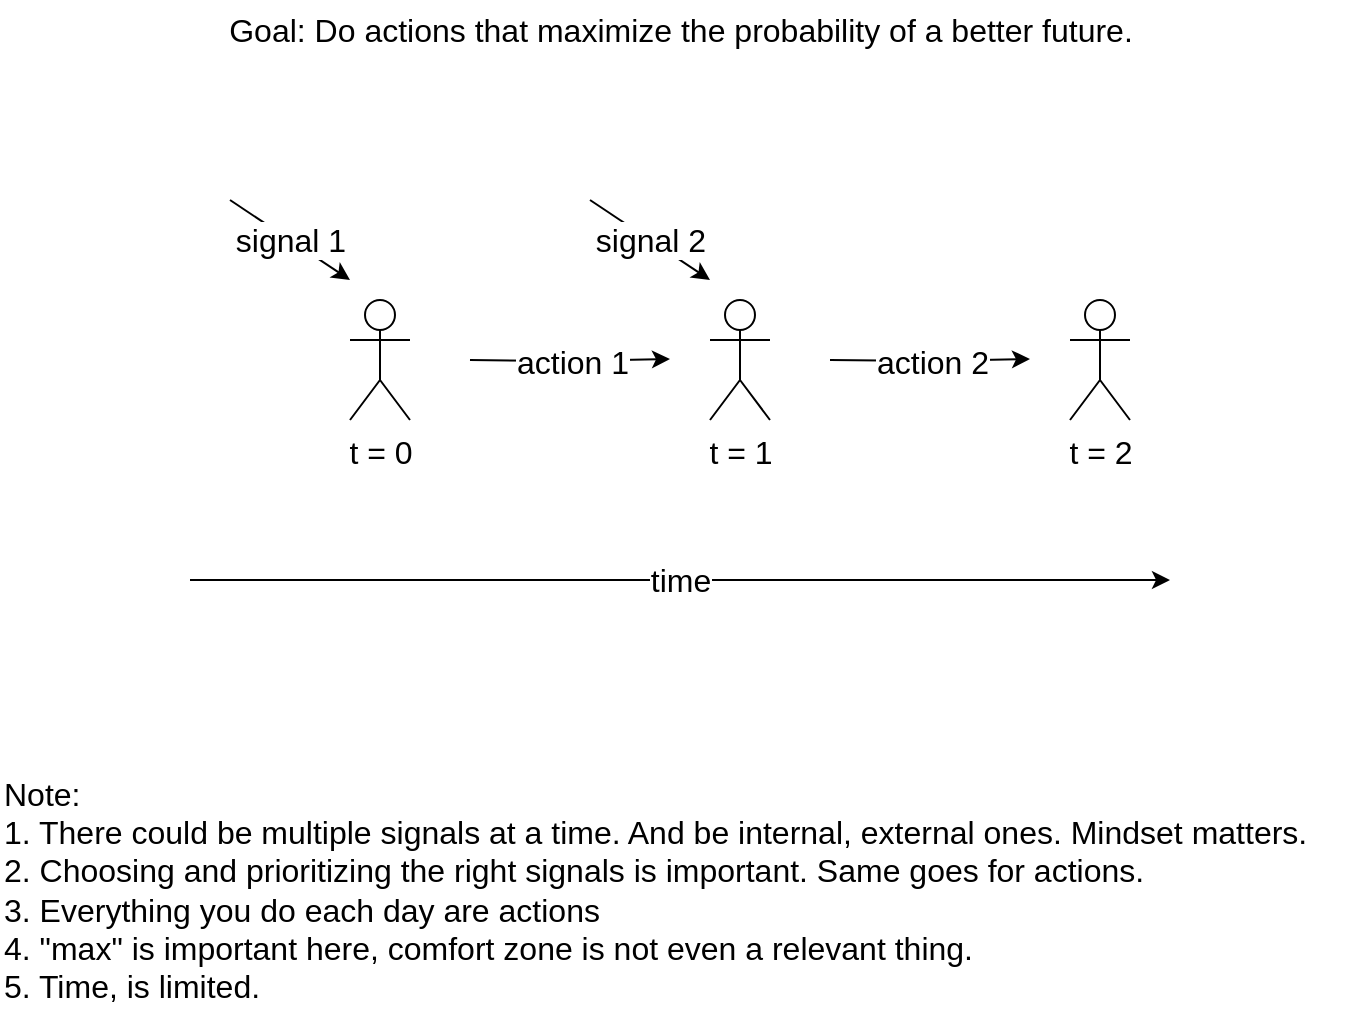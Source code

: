 <mxfile version="21.6.8" type="device" pages="10">
  <diagram id="o6eE5-pJXa6pMWWLDqam" name="simple-goal">
    <mxGraphModel dx="794" dy="1214" grid="1" gridSize="10" guides="1" tooltips="1" connect="1" arrows="1" fold="1" page="1" pageScale="1" pageWidth="850" pageHeight="1100" math="0" shadow="0">
      <root>
        <mxCell id="0" />
        <mxCell id="1" parent="0" />
        <mxCell id="DMK9ai22uwbPa8F-vR9x-9" value="action 1" style="edgeStyle=orthogonalEdgeStyle;rounded=0;orthogonalLoop=1;jettySize=auto;html=1;fontSize=16;" edge="1" parent="1">
          <mxGeometry relative="1" as="geometry">
            <mxPoint x="420" y="209.5" as="targetPoint" />
            <mxPoint x="320" y="210" as="sourcePoint" />
          </mxGeometry>
        </mxCell>
        <mxCell id="DMK9ai22uwbPa8F-vR9x-1" value="t = 0" style="shape=umlActor;verticalLabelPosition=bottom;verticalAlign=top;html=1;outlineConnect=0;fontSize=16;" vertex="1" parent="1">
          <mxGeometry x="260" y="180" width="30" height="60" as="geometry" />
        </mxCell>
        <mxCell id="DMK9ai22uwbPa8F-vR9x-2" value="t = 1" style="shape=umlActor;verticalLabelPosition=bottom;verticalAlign=top;html=1;outlineConnect=0;fontSize=16;" vertex="1" parent="1">
          <mxGeometry x="440" y="180" width="30" height="60" as="geometry" />
        </mxCell>
        <mxCell id="DMK9ai22uwbPa8F-vR9x-3" value="t = 2" style="shape=umlActor;verticalLabelPosition=bottom;verticalAlign=top;html=1;outlineConnect=0;fontSize=16;" vertex="1" parent="1">
          <mxGeometry x="620" y="180" width="30" height="60" as="geometry" />
        </mxCell>
        <mxCell id="DMK9ai22uwbPa8F-vR9x-5" value="time" style="endArrow=classic;html=1;rounded=0;fontSize=16;" edge="1" parent="1">
          <mxGeometry width="50" height="50" relative="1" as="geometry">
            <mxPoint x="180" y="320" as="sourcePoint" />
            <mxPoint x="670" y="320" as="targetPoint" />
          </mxGeometry>
        </mxCell>
        <mxCell id="DMK9ai22uwbPa8F-vR9x-6" value="signal 1" style="endArrow=classic;html=1;rounded=0;fontSize=16;" edge="1" parent="1">
          <mxGeometry width="50" height="50" relative="1" as="geometry">
            <mxPoint x="200" y="130" as="sourcePoint" />
            <mxPoint x="260" y="170" as="targetPoint" />
          </mxGeometry>
        </mxCell>
        <mxCell id="DMK9ai22uwbPa8F-vR9x-12" value="signal 2" style="endArrow=classic;html=1;rounded=0;fontSize=16;" edge="1" parent="1">
          <mxGeometry width="50" height="50" relative="1" as="geometry">
            <mxPoint x="380" y="130" as="sourcePoint" />
            <mxPoint x="440" y="170" as="targetPoint" />
          </mxGeometry>
        </mxCell>
        <mxCell id="DMK9ai22uwbPa8F-vR9x-13" value="action 2" style="edgeStyle=orthogonalEdgeStyle;rounded=0;orthogonalLoop=1;jettySize=auto;html=1;fontSize=16;" edge="1" parent="1">
          <mxGeometry relative="1" as="geometry">
            <mxPoint x="600" y="209.5" as="targetPoint" />
            <mxPoint x="500" y="210" as="sourcePoint" />
          </mxGeometry>
        </mxCell>
        <mxCell id="DMK9ai22uwbPa8F-vR9x-14" value="Goal: Do actions that maximize the probability of a better future." style="text;html=1;strokeColor=none;fillColor=none;align=center;verticalAlign=middle;whiteSpace=wrap;rounded=0;fontSize=16;" vertex="1" parent="1">
          <mxGeometry x="188" y="30" width="475" height="30" as="geometry" />
        </mxCell>
        <mxCell id="DMK9ai22uwbPa8F-vR9x-15" value="Note:&lt;br style=&quot;font-size: 16px;&quot;&gt;1. There could be multiple signals at a time. And be internal, external ones. Mindset matters.&lt;br style=&quot;font-size: 16px;&quot;&gt;2. Choosing and prioritizing the right signals is important. Same goes for actions.&lt;br style=&quot;font-size: 16px;&quot;&gt;3. Everything you do each day are actions&lt;br style=&quot;font-size: 16px;&quot;&gt;4. &quot;max&quot; is important here, comfort zone is not even a relevant thing.&lt;br&gt;5. Time, is limited." style="text;html=1;align=left;verticalAlign=middle;resizable=0;points=[];autosize=1;strokeColor=none;fillColor=none;fontSize=16;" vertex="1" parent="1">
          <mxGeometry x="85" y="410" width="680" height="130" as="geometry" />
        </mxCell>
      </root>
    </mxGraphModel>
  </diagram>
  <diagram id="nVED_cFmHkKYGcl0D_A5" name="high-level view">
    <mxGraphModel dx="2074" dy="1214" grid="1" gridSize="10" guides="1" tooltips="1" connect="1" arrows="1" fold="1" page="1" pageScale="1" pageWidth="850" pageHeight="1100" math="0" shadow="0">
      <root>
        <mxCell id="0" />
        <mxCell id="1" parent="0" />
        <UserObject label="&lt;font style=&quot;font-size: 24px&quot;&gt;Tasks&lt;/font&gt;" link="data:page/id,cntS2G54vDvxFcAFoPWJ" linkTarget="_blank" id="QkA3Mvmqg7c_MCcihrkR-2">
          <mxCell style="rounded=1;whiteSpace=wrap;html=1;" parent="1" vertex="1">
            <mxGeometry x="120" y="280" width="120" height="60" as="geometry" />
          </mxCell>
        </UserObject>
        <UserObject label="Edit task" link="data:page/id,GItFWY2TJpl76BVu7uRV" linkTarget="_blank" id="QkA3Mvmqg7c_MCcihrkR-16">
          <mxCell style="edgeStyle=none;rounded=0;orthogonalLoop=1;jettySize=auto;html=1;exitX=0.16;exitY=0.55;exitDx=0;exitDy=0;exitPerimeter=0;entryX=0.5;entryY=0;entryDx=0;entryDy=0;fontSize=24;" parent="1" source="QkA3Mvmqg7c_MCcihrkR-4" target="QkA3Mvmqg7c_MCcihrkR-2" edge="1">
            <mxGeometry relative="1" as="geometry">
              <Array as="points">
                <mxPoint x="240" y="180" />
              </Array>
            </mxGeometry>
          </mxCell>
        </UserObject>
        <UserObject label="&lt;font style=&quot;font-size: 24px&quot;&gt;Model&lt;/font&gt;" link="data:page/id,Crilr1NEvqzedbkEpHNV" linkTarget="_blank" id="QkA3Mvmqg7c_MCcihrkR-4">
          <mxCell style="ellipse;shape=cloud;whiteSpace=wrap;html=1;" parent="1" vertex="1">
            <mxGeometry x="330" y="40" width="190" height="130" as="geometry" />
          </mxCell>
        </UserObject>
        <UserObject label="&lt;font style=&quot;font-size: 24px&quot;&gt;Action&lt;/font&gt;" link="data:page/id,YxMqXrZd3gOxDSr8PaLY" linkTarget="_blank" id="QkA3Mvmqg7c_MCcihrkR-7">
          <mxCell style="shape=flexArrow;endArrow=classic;html=1;exitX=1;exitY=0.5;exitDx=0;exitDy=0;entryX=0;entryY=0.5;entryDx=0;entryDy=0;" parent="1" source="QkA3Mvmqg7c_MCcihrkR-2" target="QkA3Mvmqg7c_MCcihrkR-8" edge="1">
            <mxGeometry width="50" height="50" relative="1" as="geometry">
              <mxPoint x="250" y="330" as="sourcePoint" />
              <mxPoint x="280" y="310" as="targetPoint" />
            </mxGeometry>
          </mxCell>
        </UserObject>
        <UserObject label="&lt;font style=&quot;font-size: 24px&quot;&gt;Feedback&lt;/font&gt;" link="data:page/id,PjM3zL20g7GNLO9FzXZp" linkTarget="_blank" id="QkA3Mvmqg7c_MCcihrkR-8">
          <mxCell style="rounded=1;whiteSpace=wrap;html=1;" parent="1" vertex="1">
            <mxGeometry x="620" y="280" width="120" height="60" as="geometry" />
          </mxCell>
        </UserObject>
        <UserObject label="Edit Model" link="data:page/id,hcnZ3AZQKCcKHHeybnAb" linkTarget="_blank" id="QkA3Mvmqg7c_MCcihrkR-13">
          <mxCell style="endArrow=classic;html=1;fontSize=24;exitX=0.5;exitY=0;exitDx=0;exitDy=0;entryX=0.875;entryY=0.5;entryDx=0;entryDy=0;entryPerimeter=0;" parent="1" source="QkA3Mvmqg7c_MCcihrkR-8" target="QkA3Mvmqg7c_MCcihrkR-4" edge="1">
            <mxGeometry width="50" height="50" relative="1" as="geometry">
              <mxPoint x="700" y="350" as="sourcePoint" />
              <mxPoint x="440" y="380" as="targetPoint" />
              <Array as="points">
                <mxPoint x="640" y="200" />
              </Array>
            </mxGeometry>
          </mxCell>
        </UserObject>
        <mxCell id="zw_ZQwTY-TVn4UIMCule-1" value="1" style="text;html=1;align=center;verticalAlign=middle;resizable=0;points=[];autosize=1;fontSize=16;" parent="1" vertex="1">
          <mxGeometry x="130" y="290" width="20" height="20" as="geometry" />
        </mxCell>
        <mxCell id="zw_ZQwTY-TVn4UIMCule-2" value="2" style="text;html=1;align=center;verticalAlign=middle;resizable=0;points=[];autosize=1;fontSize=16;" parent="1" vertex="1">
          <mxGeometry x="380" y="280" width="20" height="20" as="geometry" />
        </mxCell>
        <mxCell id="zw_ZQwTY-TVn4UIMCule-3" value="3" style="text;html=1;align=center;verticalAlign=middle;resizable=0;points=[];autosize=1;fontSize=16;" parent="1" vertex="1">
          <mxGeometry x="620" y="280" width="20" height="20" as="geometry" />
        </mxCell>
        <mxCell id="zw_ZQwTY-TVn4UIMCule-4" value="4" style="text;html=1;align=center;verticalAlign=middle;resizable=0;points=[];autosize=1;fontSize=16;" parent="1" vertex="1">
          <mxGeometry x="540" y="150" width="20" height="20" as="geometry" />
        </mxCell>
        <mxCell id="zw_ZQwTY-TVn4UIMCule-5" value="5" style="text;html=1;align=center;verticalAlign=middle;resizable=0;points=[];autosize=1;fontSize=16;" parent="1" vertex="1">
          <mxGeometry x="380" y="80" width="20" height="20" as="geometry" />
        </mxCell>
        <mxCell id="zN33O_zuqkU2yws97nF5-1" value="Usage:" style="text;html=1;align=center;verticalAlign=middle;resizable=0;points=[];autosize=1;fontSize=16;" parent="1" vertex="1">
          <mxGeometry x="100" y="510" width="70" height="20" as="geometry" />
        </mxCell>
        <mxCell id="Sy3Nq2_UpgpYBFjIBzxG-1" value="&lt;div style=&quot;text-align: left&quot;&gt;&lt;/div&gt;&lt;span&gt;&lt;div style=&quot;text-align: left&quot;&gt;&lt;span&gt;1. &lt;/span&gt;&lt;b&gt;Action&lt;/b&gt;&lt;span&gt;&amp;nbsp;is top priority.&lt;/span&gt;&lt;/div&gt;&lt;/span&gt;&lt;div style=&quot;text-align: left&quot;&gt;&lt;span&gt;2. &lt;/span&gt;&lt;b&gt;Activity Logger&lt;/b&gt;&lt;span&gt;, &lt;/span&gt;&lt;b&gt;Model&lt;/b&gt;&lt;span&gt; is used/available at every phase.&lt;/span&gt;&lt;br&gt;&lt;/div&gt;&lt;div style=&quot;text-align: left&quot;&gt;3.&amp;nbsp;This cycle is repeated many times during the day - i.e. it&#39;s not a once-a-day thing.&lt;br&gt;4. See more &lt;a href=&quot;data:page/id,djCO8XWZM9nbvtCGziiI&quot;&gt;relations&lt;/a&gt;&lt;/div&gt;" style="rounded=0;whiteSpace=wrap;html=1;fontSize=16;spacing=2;" parent="1" vertex="1">
          <mxGeometry x="100" y="540" width="650" height="130" as="geometry" />
        </mxCell>
        <mxCell id="nOTqq9UE7mO-EeUOqfTY-1" value="6" style="text;html=1;align=center;verticalAlign=middle;resizable=0;points=[];autosize=1;fontSize=16;" parent="1" vertex="1">
          <mxGeometry x="190" y="150" width="20" height="20" as="geometry" />
        </mxCell>
        <mxCell id="l7gXv9JbjASVyWtZ5bTi-1" value="" style="group" parent="1" vertex="1" connectable="0">
          <mxGeometry x="145" y="390" width="560" height="70" as="geometry" />
        </mxCell>
        <UserObject label="Activity Logger(always ON)" link="data:page/id,CnGAGkjXtantocHm_Rao" linkTarget="_blank" id="QkA3Mvmqg7c_MCcihrkR-10">
          <mxCell style="html=1;shadow=0;dashed=0;shape=mxgraph.bootstrap.rrect;rSize=5;fillColor=#E9ECEF;strokeColor=none;fontSize=24;spacingBottom=60;" parent="l7gXv9JbjASVyWtZ5bTi-1" vertex="1">
            <mxGeometry y="50" width="560" height="20" as="geometry" />
          </mxCell>
        </UserObject>
        <mxCell id="QkA3Mvmqg7c_MCcihrkR-11" value="" style="html=1;shadow=0;dashed=0;shape=mxgraph.bootstrap.leftButton;rSize=5;fillColor=#DB2843;strokeColor=none;resizeHeight=1;" parent="QkA3Mvmqg7c_MCcihrkR-10" vertex="1">
          <mxGeometry width="250" height="20" relative="1" as="geometry" />
        </mxCell>
        <mxCell id="nOTqq9UE7mO-EeUOqfTY-2" value="7" style="text;html=1;align=center;verticalAlign=middle;resizable=0;points=[];autosize=1;fontSize=16;" parent="l7gXv9JbjASVyWtZ5bTi-1" vertex="1">
          <mxGeometry x="120" width="20" height="20" as="geometry" />
        </mxCell>
      </root>
    </mxGraphModel>
  </diagram>
  <diagram id="djCO8XWZM9nbvtCGziiI" name="relations">
    <mxGraphModel dx="1224" dy="1214" grid="1" gridSize="10" guides="1" tooltips="1" connect="1" arrows="1" fold="1" page="1" pageScale="1" pageWidth="850" pageHeight="1100" math="0" shadow="0">
      <root>
        <mxCell id="0" />
        <mxCell id="1" parent="0" />
        <mxCell id="EtfdeuWPIOTe1Urm-Twv-1" value="&lt;font style=&quot;font-size: 16px;&quot;&gt;causes creation of project&lt;/font&gt;" style="edgeStyle=orthogonalEdgeStyle;rounded=0;orthogonalLoop=1;jettySize=auto;html=1;exitX=1;exitY=0.5;exitDx=0;exitDy=0;entryX=0;entryY=0.5;entryDx=0;entryDy=0;fontSize=16;" parent="1" source="YsDyfJMNj0W8ili5SkXo-1" target="EtfdeuWPIOTe1Urm-Twv-2" edge="1">
          <mxGeometry relative="1" as="geometry">
            <mxPoint x="1253" y="300" as="targetPoint" />
          </mxGeometry>
        </mxCell>
        <mxCell id="EtfdeuWPIOTe1Urm-Twv-17" value="&lt;font style=&quot;font-size: 16px;&quot;&gt;will stop when product satisfactory&lt;br&gt;&lt;/font&gt;" style="rounded=0;orthogonalLoop=1;jettySize=auto;html=1;exitX=1;exitY=0;exitDx=0;exitDy=0;entryX=0;entryY=0.5;entryDx=0;entryDy=0;" parent="1" source="YsDyfJMNj0W8ili5SkXo-1" target="EtfdeuWPIOTe1Urm-Twv-18" edge="1">
          <mxGeometry x="0.002" relative="1" as="geometry">
            <mxPoint x="1223" y="120" as="targetPoint" />
            <mxPoint as="offset" />
          </mxGeometry>
        </mxCell>
        <mxCell id="YsDyfJMNj0W8ili5SkXo-1" value="goal" style="ellipse;whiteSpace=wrap;html=1;fontSize=16;" parent="1" vertex="1">
          <mxGeometry x="903" y="260" width="120" height="80" as="geometry" />
        </mxCell>
        <mxCell id="EtfdeuWPIOTe1Urm-Twv-3" value="&lt;font style=&quot;font-size: 16px;&quot;&gt;has&lt;/font&gt;" style="rounded=0;orthogonalLoop=1;jettySize=auto;html=1;exitX=1;exitY=0;exitDx=0;exitDy=0;entryX=0;entryY=0.5;entryDx=0;entryDy=0;fontSize=16;" parent="1" source="EtfdeuWPIOTe1Urm-Twv-2" target="EtfdeuWPIOTe1Urm-Twv-4" edge="1">
          <mxGeometry relative="1" as="geometry">
            <mxPoint x="1483" y="230" as="targetPoint" />
          </mxGeometry>
        </mxCell>
        <mxCell id="EtfdeuWPIOTe1Urm-Twv-8" value="&lt;font style=&quot;font-size: 16px;&quot;&gt;creates tasks&lt;/font&gt;" style="rounded=0;orthogonalLoop=1;jettySize=auto;html=1;exitX=1;exitY=1;exitDx=0;exitDy=0;entryX=0;entryY=0.5;entryDx=0;entryDy=0;fontSize=16;" parent="1" source="EtfdeuWPIOTe1Urm-Twv-2" target="EtfdeuWPIOTe1Urm-Twv-7" edge="1">
          <mxGeometry relative="1" as="geometry" />
        </mxCell>
        <mxCell id="EtfdeuWPIOTe1Urm-Twv-25" value="&lt;font style=&quot;font-size: 16px;&quot;&gt;generates/outputs&lt;/font&gt;" style="edgeStyle=orthogonalEdgeStyle;rounded=0;orthogonalLoop=1;jettySize=auto;html=1;exitX=0.5;exitY=0;exitDx=0;exitDy=0;entryX=0.5;entryY=1;entryDx=0;entryDy=0;" parent="1" source="EtfdeuWPIOTe1Urm-Twv-2" target="EtfdeuWPIOTe1Urm-Twv-18" edge="1">
          <mxGeometry relative="1" as="geometry">
            <mxPoint x="1313" y="150" as="targetPoint" />
          </mxGeometry>
        </mxCell>
        <mxCell id="EtfdeuWPIOTe1Urm-Twv-2" value="project" style="ellipse;whiteSpace=wrap;html=1;fontSize=16;" parent="1" vertex="1">
          <mxGeometry x="1253" y="260" width="120" height="80" as="geometry" />
        </mxCell>
        <mxCell id="EtfdeuWPIOTe1Urm-Twv-4" value="notes of project(s)" style="ellipse;whiteSpace=wrap;html=1;fontSize=16;" parent="1" vertex="1">
          <mxGeometry x="1543" y="180" width="120" height="80" as="geometry" />
        </mxCell>
        <mxCell id="EtfdeuWPIOTe1Urm-Twv-7" value="tasks of project(s)" style="ellipse;whiteSpace=wrap;html=1;fontSize=16;" parent="1" vertex="1">
          <mxGeometry x="1543" y="340" width="120" height="80" as="geometry" />
        </mxCell>
        <mxCell id="EtfdeuWPIOTe1Urm-Twv-10" value="during action generates" style="edgeStyle=orthogonalEdgeStyle;rounded=0;orthogonalLoop=1;jettySize=auto;html=1;exitX=1;exitY=0.5;exitDx=0;exitDy=0;fontSize=16;entryX=0;entryY=0.5;entryDx=0;entryDy=0;" parent="1" source="EtfdeuWPIOTe1Urm-Twv-9" target="EtfdeuWPIOTe1Urm-Twv-11" edge="1">
          <mxGeometry relative="1" as="geometry">
            <mxPoint x="1153" y="650" as="targetPoint" />
          </mxGeometry>
        </mxCell>
        <mxCell id="EtfdeuWPIOTe1Urm-Twv-15" value="&lt;font style=&quot;font-size: 16px;&quot;&gt;if task0, generates&lt;br&gt;&lt;/font&gt;" style="rounded=0;orthogonalLoop=1;jettySize=auto;html=1;exitX=1;exitY=1;exitDx=0;exitDy=0;entryX=0;entryY=0.5;entryDx=0;entryDy=0;" parent="1" source="EtfdeuWPIOTe1Urm-Twv-9" target="EtfdeuWPIOTe1Urm-Twv-16" edge="1">
          <mxGeometry relative="1" as="geometry">
            <mxPoint x="1213" y="800" as="targetPoint" />
          </mxGeometry>
        </mxCell>
        <mxCell id="agCo-5vrGTV5Lo3BKMtl-13" value="&lt;font style=&quot;font-size: 16px;&quot;&gt;updates/outputs&lt;/font&gt;" style="rounded=0;orthogonalLoop=1;jettySize=auto;html=1;exitX=1;exitY=0;exitDx=0;exitDy=0;entryX=0;entryY=0.5;entryDx=0;entryDy=0;" parent="1" source="EtfdeuWPIOTe1Urm-Twv-9" target="agCo-5vrGTV5Lo3BKMtl-12" edge="1">
          <mxGeometry x="0.001" relative="1" as="geometry">
            <mxPoint as="offset" />
          </mxGeometry>
        </mxCell>
        <mxCell id="EtfdeuWPIOTe1Urm-Twv-9" value="task" style="ellipse;whiteSpace=wrap;html=1;fontSize=16;" parent="1" vertex="1">
          <mxGeometry x="903" y="610" width="120" height="80" as="geometry" />
        </mxCell>
        <mxCell id="EtfdeuWPIOTe1Urm-Twv-11" value="feedback" style="ellipse;whiteSpace=wrap;html=1;fontSize=16;" parent="1" vertex="1">
          <mxGeometry x="1253" y="610" width="120" height="80" as="geometry" />
        </mxCell>
        <mxCell id="EtfdeuWPIOTe1Urm-Twv-13" value="needs satisfaction via product" style="text;html=1;strokeColor=none;fillColor=none;align=center;verticalAlign=middle;whiteSpace=wrap;rounded=0;" parent="1" vertex="1">
          <mxGeometry x="918" y="220" width="90" height="30" as="geometry" />
        </mxCell>
        <mxCell id="EtfdeuWPIOTe1Urm-Twv-16" value="logs" style="ellipse;whiteSpace=wrap;html=1;fontSize=16;" parent="1" vertex="1">
          <mxGeometry x="1253" y="770" width="120" height="80" as="geometry" />
        </mxCell>
        <mxCell id="EtfdeuWPIOTe1Urm-Twv-18" value="product" style="ellipse;whiteSpace=wrap;html=1;fontSize=16;" parent="1" vertex="1">
          <mxGeometry x="1253" y="30" width="120" height="80" as="geometry" />
        </mxCell>
        <mxCell id="EtfdeuWPIOTe1Urm-Twv-22" value="&lt;font style=&quot;font-size: 16px;&quot;&gt;has many&lt;/font&gt;" style="edgeStyle=orthogonalEdgeStyle;rounded=0;orthogonalLoop=1;jettySize=auto;html=1;exitX=1;exitY=0.5;exitDx=0;exitDy=0;entryX=0;entryY=0.5;entryDx=0;entryDy=0;" parent="1" source="EtfdeuWPIOTe1Urm-Twv-21" target="EtfdeuWPIOTe1Urm-Twv-23" edge="1">
          <mxGeometry relative="1" as="geometry">
            <mxPoint x="1163" y="1250" as="targetPoint" />
          </mxGeometry>
        </mxCell>
        <mxCell id="EtfdeuWPIOTe1Urm-Twv-21" value="inventory-manager" style="ellipse;whiteSpace=wrap;html=1;fontSize=16;" parent="1" vertex="1">
          <mxGeometry x="903" y="1215" width="120" height="80" as="geometry" />
        </mxCell>
        <mxCell id="EtfdeuWPIOTe1Urm-Twv-23" value="product" style="ellipse;whiteSpace=wrap;html=1;fontSize=16;" parent="1" vertex="1">
          <mxGeometry x="1253" y="1210" width="120" height="80" as="geometry" />
        </mxCell>
        <mxCell id="EtfdeuWPIOTe1Urm-Twv-26" value="for managing goal&lt;br&gt;completion" style="text;html=1;align=center;verticalAlign=middle;resizable=0;points=[];autosize=1;strokeColor=none;fillColor=none;" parent="1" vertex="1">
          <mxGeometry x="1253" y="350" width="120" height="40" as="geometry" />
        </mxCell>
        <mxCell id="EtfdeuWPIOTe1Urm-Twv-28" value="&lt;font style=&quot;font-size: 16px;&quot;&gt;updates&lt;/font&gt;" style="rounded=0;orthogonalLoop=1;jettySize=auto;html=1;exitX=1;exitY=0;exitDx=0;exitDy=0;entryX=0;entryY=0.5;entryDx=0;entryDy=0;" parent="1" source="EtfdeuWPIOTe1Urm-Twv-27" target="EtfdeuWPIOTe1Urm-Twv-29" edge="1">
          <mxGeometry relative="1" as="geometry">
            <mxPoint x="1183" y="950" as="targetPoint" />
          </mxGeometry>
        </mxCell>
        <mxCell id="EtfdeuWPIOTe1Urm-Twv-31" style="rounded=0;orthogonalLoop=1;jettySize=auto;html=1;exitX=1;exitY=1;exitDx=0;exitDy=0;entryX=0;entryY=0.5;entryDx=0;entryDy=0;" parent="1" source="EtfdeuWPIOTe1Urm-Twv-27" target="EtfdeuWPIOTe1Urm-Twv-32" edge="1">
          <mxGeometry relative="1" as="geometry">
            <mxPoint x="1203" y="1040" as="targetPoint" />
          </mxGeometry>
        </mxCell>
        <mxCell id="EtfdeuWPIOTe1Urm-Twv-33" value="&lt;font style=&quot;font-size: 16px;&quot;&gt;updates&lt;/font&gt;" style="edgeLabel;html=1;align=center;verticalAlign=middle;resizable=0;points=[];" parent="EtfdeuWPIOTe1Urm-Twv-31" vertex="1" connectable="0">
          <mxGeometry x="-0.17" y="-2" relative="1" as="geometry">
            <mxPoint as="offset" />
          </mxGeometry>
        </mxCell>
        <mxCell id="EtfdeuWPIOTe1Urm-Twv-27" value="feedback" style="ellipse;whiteSpace=wrap;html=1;fontSize=16;" parent="1" vertex="1">
          <mxGeometry x="903" y="980" width="120" height="80" as="geometry" />
        </mxCell>
        <mxCell id="EtfdeuWPIOTe1Urm-Twv-29" value="notes of project(s)" style="ellipse;whiteSpace=wrap;html=1;fontSize=16;" parent="1" vertex="1">
          <mxGeometry x="1253" y="890" width="120" height="80" as="geometry" />
        </mxCell>
        <mxCell id="EtfdeuWPIOTe1Urm-Twv-32" value="tasks of project(s)" style="ellipse;whiteSpace=wrap;html=1;fontSize=16;" parent="1" vertex="1">
          <mxGeometry x="1253" y="1050" width="120" height="80" as="geometry" />
        </mxCell>
        <mxCell id="EtfdeuWPIOTe1Urm-Twv-36" value="&lt;font style=&quot;font-size: 12px;&quot;&gt;may be a file, hardware, a patch &lt;br&gt;to the model (knowledge or value). &lt;br&gt;For self use, to be shared/sold or both.&lt;br&gt;There may be products that exist loosely, &lt;br&gt;i.e. not a goal-satisfaction product.&lt;br&gt;&lt;/font&gt;" style="text;html=1;align=center;verticalAlign=middle;resizable=0;points=[];autosize=1;strokeColor=none;fillColor=none;" parent="1" vertex="1">
          <mxGeometry x="1193" y="1310" width="240" height="90" as="geometry" />
        </mxCell>
        <mxCell id="EtfdeuWPIOTe1Urm-Twv-37" value="collection of products.&lt;br&gt;may do optimizations" style="text;html=1;align=center;verticalAlign=middle;resizable=0;points=[];autosize=1;strokeColor=none;fillColor=none;" parent="1" vertex="1">
          <mxGeometry x="893" y="1335" width="140" height="40" as="geometry" />
        </mxCell>
        <mxCell id="EtfdeuWPIOTe1Urm-Twv-38" value="some piece of logic-condition, &lt;br&gt;or hardware meant to satisfy goal. &lt;br&gt;This is precisely defined." style="text;html=1;align=center;verticalAlign=middle;resizable=0;points=[];autosize=1;strokeColor=none;fillColor=none;" parent="1" vertex="1">
          <mxGeometry x="1393" y="40" width="200" height="60" as="geometry" />
        </mxCell>
        <mxCell id="EtfdeuWPIOTe1Urm-Twv-39" value="of project" style="text;html=1;align=center;verticalAlign=middle;resizable=0;points=[];autosize=1;strokeColor=none;fillColor=none;" parent="1" vertex="1">
          <mxGeometry x="918" y="700" width="70" height="30" as="geometry" />
        </mxCell>
        <mxCell id="agCo-5vrGTV5Lo3BKMtl-2" value="is a general, &lt;br&gt;kind of limbic statement" style="text;html=1;align=center;verticalAlign=middle;resizable=0;points=[];autosize=1;strokeColor=none;fillColor=none;" parent="1" vertex="1">
          <mxGeometry x="888" y="350" width="150" height="40" as="geometry" />
        </mxCell>
        <mxCell id="agCo-5vrGTV5Lo3BKMtl-12" value="product" style="ellipse;whiteSpace=wrap;html=1;fontSize=16;" parent="1" vertex="1">
          <mxGeometry x="1253" y="460" width="120" height="80" as="geometry" />
        </mxCell>
        <mxCell id="agCo-5vrGTV5Lo3BKMtl-17" value="" style="group" parent="1" vertex="1" connectable="0">
          <mxGeometry x="903" y="1473" width="425" height="117" as="geometry" />
        </mxCell>
        <mxCell id="EtfdeuWPIOTe1Urm-Twv-40" value="&lt;font style=&quot;font-size: 16px;&quot;&gt;1. Happiness&lt;br&gt;2. To live (operating system tasks, including sitting idle)&lt;br&gt;3. To complete goals&lt;br&gt;&lt;/font&gt;" style="text;html=1;align=left;verticalAlign=middle;resizable=0;points=[];autosize=1;strokeColor=none;fillColor=none;" parent="agCo-5vrGTV5Lo3BKMtl-17" vertex="1">
          <mxGeometry x="15" y="47" width="410" height="70" as="geometry" />
        </mxCell>
        <mxCell id="agCo-5vrGTV5Lo3BKMtl-16" value="&lt;font style=&quot;font-size: 24px;&quot;&gt;What&#39;s the goal of the system?&lt;/font&gt;" style="text;html=1;align=center;verticalAlign=middle;resizable=0;points=[];autosize=1;strokeColor=none;fillColor=none;" parent="agCo-5vrGTV5Lo3BKMtl-17" vertex="1">
          <mxGeometry width="350" height="40" as="geometry" />
        </mxCell>
        <mxCell id="agCo-5vrGTV5Lo3BKMtl-20" value="" style="group" parent="1" vertex="1" connectable="0">
          <mxGeometry x="903" y="1620" width="760" height="265" as="geometry" />
        </mxCell>
        <mxCell id="agCo-5vrGTV5Lo3BKMtl-1" value="&lt;div style=&quot;text-align: left;&quot;&gt;&lt;span style=&quot;font-size: 16px; background-color: initial;&quot;&gt;&lt;br&gt;I&#39;m including this question since after a lot of updates, it&#39;s really difficult &lt;br&gt;to have a starting point in such a &quot;non-polar&quot; system.&lt;br&gt;&lt;br&gt;At the beginning only task0 exists (since we need something runnable).&amp;nbsp;&lt;br&gt;&lt;/span&gt;&lt;span style=&quot;background-color: initial; font-size: 16px;&quot;&gt;It creates goal0. goal0 then creates project0. &lt;br&gt;This behavior is a unique exception, since tasks need goal and project to be created.&lt;br&gt;btw, product0 is just a condition that goal0 exists and tasks (goal0 or otherwise) are finished.&lt;br&gt;&lt;/span&gt;&lt;span style=&quot;background-color: initial; font-size: 16px;&quot;&gt;&lt;br&gt;project0 has some notes.&amp;nbsp;&lt;/span&gt;&lt;span style=&quot;background-color: initial; font-size: 16px;&quot;&gt;But project0&#39;s tasks are interesting - there&#39;s self (goal0) tasks that&#39;s one thing.&lt;/span&gt;&lt;/div&gt;&lt;font style=&quot;&quot;&gt;&lt;span style=&quot;font-size: 16px;&quot;&gt;&lt;div style=&quot;text-align: left;&quot;&gt;&lt;span style=&quot;background-color: initial;&quot;&gt;Additionally, there&#39;s one task for each all other goals (other than goal0). &lt;br&gt;These become the 2nd and 3rd overall goal.&lt;/span&gt;&lt;/div&gt;&lt;/span&gt;&lt;/font&gt;" style="text;html=1;align=center;verticalAlign=middle;resizable=0;points=[];autosize=1;strokeColor=none;fillColor=none;" parent="agCo-5vrGTV5Lo3BKMtl-20" vertex="1">
          <mxGeometry x="10" y="25" width="750" height="240" as="geometry" />
        </mxCell>
        <mxCell id="agCo-5vrGTV5Lo3BKMtl-18" value="&lt;font style=&quot;font-size: 24px;&quot;&gt;How does the system &quot;start&quot;?&lt;/font&gt;" style="text;html=1;align=center;verticalAlign=middle;resizable=0;points=[];autosize=1;strokeColor=none;fillColor=none;" parent="agCo-5vrGTV5Lo3BKMtl-20" vertex="1">
          <mxGeometry width="340" height="40" as="geometry" />
        </mxCell>
        <mxCell id="agCo-5vrGTV5Lo3BKMtl-21" value="" style="group;align=left;" parent="1" vertex="1" connectable="0">
          <mxGeometry x="900" y="1920" width="520" height="117" as="geometry" />
        </mxCell>
        <mxCell id="agCo-5vrGTV5Lo3BKMtl-22" value="&lt;font style=&quot;font-size: 16px;&quot;&gt;The high level view page, and other pages show the general flow,&amp;nbsp;&lt;br&gt;but don&#39;t talk about data flows and interactions across the system.&lt;br&gt;So added these.&lt;br&gt;&lt;/font&gt;" style="text;html=1;align=left;verticalAlign=middle;resizable=0;points=[];autosize=1;strokeColor=none;fillColor=none;" parent="agCo-5vrGTV5Lo3BKMtl-21" vertex="1">
          <mxGeometry x="20" y="40" width="490" height="70" as="geometry" />
        </mxCell>
        <mxCell id="agCo-5vrGTV5Lo3BKMtl-23" value="&lt;font style=&quot;font-size: 24px;&quot;&gt;Why add relations now?&lt;/font&gt;" style="text;html=1;align=left;verticalAlign=middle;resizable=0;points=[];autosize=1;strokeColor=none;fillColor=none;" parent="agCo-5vrGTV5Lo3BKMtl-21" vertex="1">
          <mxGeometry x="15" width="280" height="40" as="geometry" />
        </mxCell>
      </root>
    </mxGraphModel>
  </diagram>
  <diagram id="CnGAGkjXtantocHm_Rao" name="Activity Logger">
    <mxGraphModel dx="2074" dy="2314" grid="1" gridSize="10" guides="1" tooltips="1" connect="1" arrows="1" fold="1" page="1" pageScale="1" pageWidth="850" pageHeight="1100" math="0" shadow="0">
      <root>
        <mxCell id="Ed_7EO-I-M5YTXql5_Nt-0" />
        <mxCell id="Ed_7EO-I-M5YTXql5_Nt-1" parent="Ed_7EO-I-M5YTXql5_Nt-0" />
        <mxCell id="e09IczkVAIIIUJ2kRqeO-1" value="" style="group" parent="Ed_7EO-I-M5YTXql5_Nt-1" vertex="1" connectable="0">
          <mxGeometry x="150" y="-1040" width="580" height="310" as="geometry" />
        </mxCell>
        <mxCell id="Ed_7EO-I-M5YTXql5_Nt-3" value="Passive component that records every activity in detail, verbatim" style="rounded=1;whiteSpace=wrap;html=1;fontSize=24;" parent="e09IczkVAIIIUJ2kRqeO-1" vertex="1">
          <mxGeometry x="35" width="480" height="100" as="geometry" />
        </mxCell>
        <mxCell id="e09IczkVAIIIUJ2kRqeO-0" value="Each entry has these attributes:&lt;br&gt;1. Task name&lt;br&gt;2. Priority&lt;br&gt;3. time(start-end)&lt;br&gt;4. mood&lt;br&gt;5. status of completion&lt;br&gt;6. energy level&lt;br&gt;7. Comments&lt;br&gt;8. Environment - music ON/OFF, location, surroundings" style="text;html=1;align=left;verticalAlign=middle;resizable=0;points=[];autosize=1;fontSize=18;" parent="e09IczkVAIIIUJ2kRqeO-1" vertex="1">
          <mxGeometry x="45" y="110" width="460" height="200" as="geometry" />
        </mxCell>
      </root>
    </mxGraphModel>
  </diagram>
  <diagram id="cntS2G54vDvxFcAFoPWJ" name="Tasks">
    <mxGraphModel dx="2924" dy="1214" grid="1" gridSize="10" guides="1" tooltips="1" connect="1" arrows="1" fold="1" page="1" pageScale="1" pageWidth="850" pageHeight="1100" math="0" shadow="0">
      <root>
        <mxCell id="RMFtqgJBURn8hyFAb31l-0" />
        <mxCell id="RMFtqgJBURn8hyFAb31l-1" parent="RMFtqgJBURn8hyFAb31l-0" />
        <mxCell id="RMFtqgJBURn8hyFAb31l-6" style="edgeStyle=none;rounded=0;orthogonalLoop=1;jettySize=auto;html=1;exitX=0.25;exitY=1;exitDx=0;exitDy=0;fontSize=24;entryX=0.5;entryY=0;entryDx=0;entryDy=0;" parent="RMFtqgJBURn8hyFAb31l-1" source="RMFtqgJBURn8hyFAb31l-4" target="RMFtqgJBURn8hyFAb31l-7" edge="1">
          <mxGeometry relative="1" as="geometry">
            <mxPoint x="-140" y="740" as="targetPoint" />
          </mxGeometry>
        </mxCell>
        <mxCell id="RMFtqgJBURn8hyFAb31l-9" style="edgeStyle=none;rounded=0;orthogonalLoop=1;jettySize=auto;html=1;exitX=0.5;exitY=1;exitDx=0;exitDy=0;entryX=0.5;entryY=0;entryDx=0;entryDy=0;fontSize=24;" parent="RMFtqgJBURn8hyFAb31l-1" source="RMFtqgJBURn8hyFAb31l-4" target="RMFtqgJBURn8hyFAb31l-8" edge="1">
          <mxGeometry relative="1" as="geometry" />
        </mxCell>
        <mxCell id="RMFtqgJBURn8hyFAb31l-11" style="edgeStyle=none;rounded=0;orthogonalLoop=1;jettySize=auto;html=1;exitX=0.75;exitY=1;exitDx=0;exitDy=0;entryX=0.5;entryY=0;entryDx=0;entryDy=0;fontSize=24;" parent="RMFtqgJBURn8hyFAb31l-1" source="RMFtqgJBURn8hyFAb31l-4" target="RMFtqgJBURn8hyFAb31l-10" edge="1">
          <mxGeometry relative="1" as="geometry" />
        </mxCell>
        <mxCell id="RMFtqgJBURn8hyFAb31l-4" value="&lt;span&gt;Tasks - immediate objectives&lt;/span&gt;" style="rounded=1;whiteSpace=wrap;html=1;fontSize=24;" parent="RMFtqgJBURn8hyFAb31l-1" vertex="1">
          <mxGeometry x="-230" y="590" width="420" height="60" as="geometry" />
        </mxCell>
        <mxCell id="RMFtqgJBURn8hyFAb31l-7" value="Day" style="rounded=1;whiteSpace=wrap;html=1;fontSize=24;" parent="RMFtqgJBURn8hyFAb31l-1" vertex="1">
          <mxGeometry x="-400" y="780" width="270" height="60" as="geometry" />
        </mxCell>
        <mxCell id="RMFtqgJBURn8hyFAb31l-8" value="Week" style="rounded=1;whiteSpace=wrap;html=1;fontSize=24;" parent="RMFtqgJBURn8hyFAb31l-1" vertex="1">
          <mxGeometry x="-155" y="960" width="270" height="60" as="geometry" />
        </mxCell>
        <mxCell id="RMFtqgJBURn8hyFAb31l-10" value="Month" style="rounded=1;whiteSpace=wrap;html=1;fontSize=24;" parent="RMFtqgJBURn8hyFAb31l-1" vertex="1">
          <mxGeometry x="50" y="780" width="270" height="60" as="geometry" />
        </mxCell>
        <mxCell id="RMFtqgJBURn8hyFAb31l-12" value="6 months" style="rounded=1;whiteSpace=wrap;html=1;fontSize=24;" parent="RMFtqgJBURn8hyFAb31l-1" vertex="1">
          <mxGeometry x="350" y="950" width="270" height="60" as="geometry" />
        </mxCell>
        <mxCell id="RMFtqgJBURn8hyFAb31l-15" style="edgeStyle=none;rounded=0;orthogonalLoop=1;jettySize=auto;html=1;exitX=0.25;exitY=1;exitDx=0;exitDy=0;entryX=0.5;entryY=0;entryDx=0;entryDy=0;fontSize=24;" parent="RMFtqgJBURn8hyFAb31l-1" source="RMFtqgJBURn8hyFAb31l-13" target="RMFtqgJBURn8hyFAb31l-12" edge="1">
          <mxGeometry relative="1" as="geometry" />
        </mxCell>
        <mxCell id="RMFtqgJBURn8hyFAb31l-18" style="edgeStyle=none;rounded=0;orthogonalLoop=1;jettySize=auto;html=1;exitX=0.5;exitY=1;exitDx=0;exitDy=0;entryX=0.5;entryY=0;entryDx=0;entryDy=0;fontSize=24;" parent="RMFtqgJBURn8hyFAb31l-1" source="RMFtqgJBURn8hyFAb31l-13" target="RMFtqgJBURn8hyFAb31l-16" edge="1">
          <mxGeometry relative="1" as="geometry" />
        </mxCell>
        <mxCell id="RMFtqgJBURn8hyFAb31l-19" style="edgeStyle=none;rounded=0;orthogonalLoop=1;jettySize=auto;html=1;exitX=0.75;exitY=1;exitDx=0;exitDy=0;entryX=0.5;entryY=0;entryDx=0;entryDy=0;fontSize=24;" parent="RMFtqgJBURn8hyFAb31l-1" source="RMFtqgJBURn8hyFAb31l-13" target="RMFtqgJBURn8hyFAb31l-17" edge="1">
          <mxGeometry relative="1" as="geometry" />
        </mxCell>
        <mxCell id="RMFtqgJBURn8hyFAb31l-13" value="Goals - long term objectives" style="rounded=1;whiteSpace=wrap;html=1;fontSize=24;" parent="RMFtqgJBURn8hyFAb31l-1" vertex="1">
          <mxGeometry x="530" y="590" width="420" height="60" as="geometry" />
        </mxCell>
        <mxCell id="RMFtqgJBURn8hyFAb31l-16" value="1 year" style="rounded=1;whiteSpace=wrap;html=1;fontSize=24;" parent="RMFtqgJBURn8hyFAb31l-1" vertex="1">
          <mxGeometry x="605" y="760" width="270" height="60" as="geometry" />
        </mxCell>
        <mxCell id="aDquEEsRlf7OdI9xPSch-2" value="" style="group" parent="RMFtqgJBURn8hyFAb31l-1" vertex="1" connectable="0">
          <mxGeometry x="830" y="950" width="270" height="100" as="geometry" />
        </mxCell>
        <mxCell id="RMFtqgJBURn8hyFAb31l-17" value="Agenda for the lifetime" style="rounded=1;whiteSpace=wrap;html=1;fontSize=24;" parent="aDquEEsRlf7OdI9xPSch-2" vertex="1">
          <mxGeometry width="270" height="60" as="geometry" />
        </mxCell>
        <mxCell id="aDquEEsRlf7OdI9xPSch-1" value="Life plan" style="text;html=1;align=center;verticalAlign=middle;resizable=0;points=[];autosize=1;fontSize=18;" parent="aDquEEsRlf7OdI9xPSch-2" vertex="1">
          <mxGeometry x="95" y="70" width="80" height="30" as="geometry" />
        </mxCell>
        <mxCell id="rPheyiW4W-xwmlJCI5pA-0" value="Tasks are real instances of the &lt;b&gt;Model.ActiveProject&lt;/b&gt;" style="text;html=1;align=center;verticalAlign=middle;resizable=0;points=[];autosize=1;fontSize=18;" parent="RMFtqgJBURn8hyFAb31l-1" vertex="1">
          <mxGeometry x="-245" y="510" width="440" height="30" as="geometry" />
        </mxCell>
        <mxCell id="skfRoYWtifx8xl2hoRBJ-1" style="edgeStyle=none;rounded=0;orthogonalLoop=1;jettySize=auto;html=1;exitX=0.25;exitY=1;exitDx=0;exitDy=0;entryX=0.5;entryY=0;entryDx=0;entryDy=0;startArrow=blockThin;startFill=1;fontSize=18;" parent="RMFtqgJBURn8hyFAb31l-1" source="skfRoYWtifx8xl2hoRBJ-0" target="RMFtqgJBURn8hyFAb31l-4" edge="1">
          <mxGeometry relative="1" as="geometry" />
        </mxCell>
        <mxCell id="skfRoYWtifx8xl2hoRBJ-2" style="edgeStyle=none;rounded=0;orthogonalLoop=1;jettySize=auto;html=1;exitX=0.75;exitY=1;exitDx=0;exitDy=0;entryX=0.5;entryY=0;entryDx=0;entryDy=0;startArrow=blockThin;startFill=1;fontSize=18;" parent="RMFtqgJBURn8hyFAb31l-1" source="skfRoYWtifx8xl2hoRBJ-0" target="RMFtqgJBURn8hyFAb31l-13" edge="1">
          <mxGeometry relative="1" as="geometry" />
        </mxCell>
        <mxCell id="skfRoYWtifx8xl2hoRBJ-0" value="&lt;span&gt;Tasks/Goals&lt;/span&gt;" style="rounded=1;whiteSpace=wrap;html=1;fontSize=24;" parent="RMFtqgJBURn8hyFAb31l-1" vertex="1">
          <mxGeometry x="140" y="390" width="420" height="60" as="geometry" />
        </mxCell>
        <UserObject label="&lt;font style=&quot;font-size: 24px&quot;&gt;Edit Task&lt;/font&gt;" link="data:page/id,GItFWY2TJpl76BVu7uRV" linkTarget="_blank" id="X7wo9JztbVhADwrwP0Zd-1">
          <mxCell style="shape=flexArrow;endArrow=classic;html=1;fontSize=18;fillColor=#0050ef;strokeColor=#001DBC;" parent="RMFtqgJBURn8hyFAb31l-1" edge="1">
            <mxGeometry width="50" height="50" relative="1" as="geometry">
              <mxPoint x="170" y="60" as="sourcePoint" />
              <mxPoint x="320" y="370" as="targetPoint" />
            </mxGeometry>
          </mxCell>
        </UserObject>
        <UserObject label="&lt;font style=&quot;font-size: 24px&quot;&gt;Action&lt;/font&gt;" link="data:page/id,YxMqXrZd3gOxDSr8PaLY" linkTarget="_blank" id="X7wo9JztbVhADwrwP0Zd-2">
          <mxCell style="shape=flexArrow;endArrow=classic;html=1;fontSize=18;fillColor=#0050ef;strokeColor=#001DBC;" parent="RMFtqgJBURn8hyFAb31l-1" edge="1">
            <mxGeometry width="50" height="50" relative="1" as="geometry">
              <mxPoint x="410" y="360" as="sourcePoint" />
              <mxPoint x="570" y="60" as="targetPoint" />
            </mxGeometry>
          </mxCell>
        </UserObject>
      </root>
    </mxGraphModel>
  </diagram>
  <diagram id="YxMqXrZd3gOxDSr8PaLY" name="Action">
    <mxGraphModel dx="2074" dy="1214" grid="1" gridSize="10" guides="1" tooltips="1" connect="1" arrows="1" fold="1" page="1" pageScale="1" pageWidth="850" pageHeight="1100" math="0" shadow="0">
      <root>
        <mxCell id="_cdtay2gK3z1-IfXIc85-0" />
        <mxCell id="_cdtay2gK3z1-IfXIc85-1" parent="_cdtay2gK3z1-IfXIc85-0" />
        <mxCell id="_cdtay2gK3z1-IfXIc85-2" value="Finish tasks.&lt;br&gt;Exploit the models,&lt;br&gt;stay focused and relaxed" style="text;html=1;align=center;verticalAlign=middle;resizable=0;points=[];autosize=1;fontSize=18;" parent="_cdtay2gK3z1-IfXIc85-1" vertex="1">
          <mxGeometry x="205" y="200" width="220" height="70" as="geometry" />
        </mxCell>
        <UserObject label="&lt;font style=&quot;font-size: 24px&quot;&gt;Result&lt;/font&gt;" link="data:page/id,PjM3zL20g7GNLO9FzXZp" linkTarget="_blank" id="uJ0cRrQthEcrpBIAWCQU-0">
          <mxCell style="shape=flexArrow;endArrow=classic;html=1;fontSize=18;fillColor=#0050ef;strokeColor=#001DBC;" parent="_cdtay2gK3z1-IfXIc85-1" edge="1">
            <mxGeometry width="50" height="50" relative="1" as="geometry">
              <mxPoint x="425" y="234.5" as="sourcePoint" />
              <mxPoint x="645" y="234.5" as="targetPoint" />
            </mxGeometry>
          </mxCell>
        </UserObject>
      </root>
    </mxGraphModel>
  </diagram>
  <diagram id="PjM3zL20g7GNLO9FzXZp" name="Feedback">
    <mxGraphModel dx="2074" dy="1214" grid="1" gridSize="10" guides="1" tooltips="1" connect="1" arrows="1" fold="1" page="1" pageScale="1" pageWidth="850" pageHeight="1100" math="0" shadow="0">
      <root>
        <mxCell id="PW8vpSaE1iw6dKn1ySEq-0" />
        <mxCell id="PW8vpSaE1iw6dKn1ySEq-1" parent="PW8vpSaE1iw6dKn1ySEq-0" />
        <mxCell id="NZtQH6ZDs3_-v1PYD4m2-1" value="" style="group" parent="PW8vpSaE1iw6dKn1ySEq-1" vertex="1" connectable="0">
          <mxGeometry x="342" y="550" width="250" height="110" as="geometry" />
        </mxCell>
        <mxCell id="PW8vpSaE1iw6dKn1ySEq-3" value="Ideas" style="rounded=1;whiteSpace=wrap;html=1;fontSize=24;" parent="NZtQH6ZDs3_-v1PYD4m2-1" vertex="1">
          <mxGeometry x="10" width="230" height="70" as="geometry" />
        </mxCell>
        <mxCell id="NZtQH6ZDs3_-v1PYD4m2-0" value="Ideas that I get during the day" style="text;html=1;align=center;verticalAlign=middle;resizable=0;points=[];autosize=1;fontSize=18;" parent="NZtQH6ZDs3_-v1PYD4m2-1" vertex="1">
          <mxGeometry y="80" width="250" height="30" as="geometry" />
        </mxCell>
        <mxCell id="X6v8QNOeXpi2hYY6vbrr-1" value="" style="group" parent="PW8vpSaE1iw6dKn1ySEq-1" vertex="1" connectable="0">
          <mxGeometry x="532" y="380" width="270" height="150" as="geometry" />
        </mxCell>
        <mxCell id="PW8vpSaE1iw6dKn1ySEq-4" value="Observations during the day, reflective hypotheses" style="rounded=1;whiteSpace=wrap;html=1;fontSize=24;" parent="X6v8QNOeXpi2hYY6vbrr-1" vertex="1">
          <mxGeometry x="10" width="250" height="90" as="geometry" />
        </mxCell>
        <mxCell id="X6v8QNOeXpi2hYY6vbrr-0" value="Instances of me getting irritable, &lt;br&gt;happy etc.&amp;nbsp;Noting my biases" style="text;html=1;align=center;verticalAlign=middle;resizable=0;points=[];autosize=1;fontSize=18;" parent="X6v8QNOeXpi2hYY6vbrr-1" vertex="1">
          <mxGeometry y="100" width="270" height="50" as="geometry" />
        </mxCell>
        <mxCell id="0D_tQMr2dMtbJWyVdlAn-4" style="edgeStyle=none;rounded=0;orthogonalLoop=1;jettySize=auto;html=1;exitX=0.25;exitY=1;exitDx=0;exitDy=0;entryX=0.5;entryY=0;entryDx=0;entryDy=0;startArrow=none;startFill=0;fontSize=18;" parent="PW8vpSaE1iw6dKn1ySEq-1" source="0D_tQMr2dMtbJWyVdlAn-3" target="0_T4NXOJHvG9BgOCdW9u-1" edge="1">
          <mxGeometry relative="1" as="geometry" />
        </mxCell>
        <mxCell id="0D_tQMr2dMtbJWyVdlAn-5" style="edgeStyle=none;rounded=0;orthogonalLoop=1;jettySize=auto;html=1;exitX=0.5;exitY=1;exitDx=0;exitDy=0;startArrow=none;startFill=0;fontSize=18;" parent="PW8vpSaE1iw6dKn1ySEq-1" source="0D_tQMr2dMtbJWyVdlAn-3" target="PW8vpSaE1iw6dKn1ySEq-3" edge="1">
          <mxGeometry relative="1" as="geometry" />
        </mxCell>
        <mxCell id="0D_tQMr2dMtbJWyVdlAn-6" style="edgeStyle=none;rounded=0;orthogonalLoop=1;jettySize=auto;html=1;exitX=0.75;exitY=1;exitDx=0;exitDy=0;entryX=0.5;entryY=0;entryDx=0;entryDy=0;startArrow=none;startFill=0;fontSize=18;" parent="PW8vpSaE1iw6dKn1ySEq-1" source="0D_tQMr2dMtbJWyVdlAn-3" target="PW8vpSaE1iw6dKn1ySEq-4" edge="1">
          <mxGeometry relative="1" as="geometry" />
        </mxCell>
        <mxCell id="0D_tQMr2dMtbJWyVdlAn-3" value="&lt;font style=&quot;font-size: 24px&quot;&gt;Feedback&lt;/font&gt;" style="rounded=1;whiteSpace=wrap;html=1;fontSize=18;" parent="PW8vpSaE1iw6dKn1ySEq-1" vertex="1">
          <mxGeometry x="402" y="200" width="130" height="80" as="geometry" />
        </mxCell>
        <mxCell id="0D_tQMr2dMtbJWyVdlAn-8" value="" style="group" parent="PW8vpSaE1iw6dKn1ySEq-1" vertex="1" connectable="0">
          <mxGeometry x="46.997" y="400" width="380" height="120" as="geometry" />
        </mxCell>
        <mxCell id="0_T4NXOJHvG9BgOCdW9u-1" value="Update task success/failure" style="rounded=1;whiteSpace=wrap;html=1;fontSize=24;" parent="0D_tQMr2dMtbJWyVdlAn-8" vertex="1">
          <mxGeometry x="35.13" width="309.733" height="70" as="geometry" />
        </mxCell>
        <mxCell id="0_T4NXOJHvG9BgOCdW9u-2" value="Note if tasks were completed or not(Boolean), &lt;br&gt;If not comment" style="text;html=1;align=center;verticalAlign=middle;resizable=0;points=[];autosize=1;fontSize=18;" parent="0D_tQMr2dMtbJWyVdlAn-8" vertex="1">
          <mxGeometry y="70" width="380" height="50" as="geometry" />
        </mxCell>
        <UserObject label="&lt;font style=&quot;font-size: 24px&quot;&gt;Action&lt;/font&gt;" link="data:page/id,YxMqXrZd3gOxDSr8PaLY" linkTarget="_blank" id="luqboSU4V2__uOIL7O0c-2">
          <mxCell style="shape=flexArrow;endArrow=classic;html=1;fontSize=18;fillColor=#0050ef;strokeColor=#001DBC;" parent="PW8vpSaE1iw6dKn1ySEq-1" edge="1">
            <mxGeometry width="50" height="50" relative="1" as="geometry">
              <mxPoint x="340" y="10" as="sourcePoint" />
              <mxPoint x="430" y="180.0" as="targetPoint" />
            </mxGeometry>
          </mxCell>
        </UserObject>
        <UserObject label="&lt;font style=&quot;font-size: 24px&quot;&gt;Feedack&lt;/font&gt;" link="data:page/id,hcnZ3AZQKCcKHHeybnAb" linkTarget="_blank" id="luqboSU4V2__uOIL7O0c-3">
          <mxCell style="shape=flexArrow;endArrow=classic;html=1;fontSize=18;fillColor=#0050ef;strokeColor=#001DBC;" parent="PW8vpSaE1iw6dKn1ySEq-1" edge="1">
            <mxGeometry width="50" height="50" relative="1" as="geometry">
              <mxPoint x="510" y="180.0" as="sourcePoint" />
              <mxPoint x="610" y="20" as="targetPoint" />
            </mxGeometry>
          </mxCell>
        </UserObject>
      </root>
    </mxGraphModel>
  </diagram>
  <diagram id="hcnZ3AZQKCcKHHeybnAb" name="Edit Model">
    <mxGraphModel dx="2074" dy="1214" grid="1" gridSize="10" guides="1" tooltips="1" connect="1" arrows="1" fold="1" page="1" pageScale="1" pageWidth="850" pageHeight="1100" math="0" shadow="0">
      <root>
        <mxCell id="chfQ6euk-YtJzPY0Mwcf-0" />
        <mxCell id="chfQ6euk-YtJzPY0Mwcf-1" parent="chfQ6euk-YtJzPY0Mwcf-0" />
        <mxCell id="chfQ6euk-YtJzPY0Mwcf-2" value="End of Day journal, reflection" style="rounded=1;whiteSpace=wrap;html=1;fontSize=24;" parent="chfQ6euk-YtJzPY0Mwcf-1" vertex="1">
          <mxGeometry x="460" y="470" width="230" height="70" as="geometry" />
        </mxCell>
        <mxCell id="chfQ6euk-YtJzPY0Mwcf-3" value="Correct model based on &lt;b&gt;Feedback&lt;/b&gt;" style="rounded=1;whiteSpace=wrap;html=1;fontSize=24;" parent="chfQ6euk-YtJzPY0Mwcf-1" vertex="1">
          <mxGeometry x="160" y="470" width="230" height="70" as="geometry" />
        </mxCell>
        <mxCell id="DU1Zxa-ZodtkWROf3EXd-1" style="edgeStyle=none;rounded=0;orthogonalLoop=1;jettySize=auto;html=1;exitX=0.25;exitY=1;exitDx=0;exitDy=0;entryX=0.474;entryY=0;entryDx=0;entryDy=0;entryPerimeter=0;startArrow=none;startFill=0;fontSize=18;" parent="chfQ6euk-YtJzPY0Mwcf-1" source="DU1Zxa-ZodtkWROf3EXd-0" target="chfQ6euk-YtJzPY0Mwcf-3" edge="1">
          <mxGeometry relative="1" as="geometry" />
        </mxCell>
        <mxCell id="DU1Zxa-ZodtkWROf3EXd-2" style="edgeStyle=none;rounded=0;orthogonalLoop=1;jettySize=auto;html=1;exitX=0.75;exitY=1;exitDx=0;exitDy=0;startArrow=none;startFill=0;fontSize=18;entryX=0.5;entryY=0;entryDx=0;entryDy=0;" parent="chfQ6euk-YtJzPY0Mwcf-1" source="DU1Zxa-ZodtkWROf3EXd-0" target="chfQ6euk-YtJzPY0Mwcf-2" edge="1">
          <mxGeometry relative="1" as="geometry">
            <mxPoint x="560" y="450" as="targetPoint" />
          </mxGeometry>
        </mxCell>
        <mxCell id="DU1Zxa-ZodtkWROf3EXd-0" value="Edit Model" style="rounded=1;whiteSpace=wrap;html=1;fontSize=24;" parent="chfQ6euk-YtJzPY0Mwcf-1" vertex="1">
          <mxGeometry x="320" y="230" width="230" height="70" as="geometry" />
        </mxCell>
        <UserObject label="&lt;font style=&quot;font-size: 24px&quot;&gt;Feedback&lt;/font&gt;" link="data:page/id,PjM3zL20g7GNLO9FzXZp" linkTarget="_blank" id="rCQYLb5__UPRXKvWfQAb-0">
          <mxCell style="shape=flexArrow;endArrow=classic;html=1;fontSize=18;fillColor=#0050ef;strokeColor=#001DBC;" parent="chfQ6euk-YtJzPY0Mwcf-1" edge="1">
            <mxGeometry width="50" height="50" relative="1" as="geometry">
              <mxPoint x="330" y="40" as="sourcePoint" />
              <mxPoint x="390" y="210.0" as="targetPoint" />
            </mxGeometry>
          </mxCell>
        </UserObject>
        <UserObject label="&lt;font style=&quot;font-size: 24px&quot;&gt;Model&lt;br&gt;&lt;/font&gt;" link="data:page/id,Crilr1NEvqzedbkEpHNV" linkTarget="_blank" id="rCQYLb5__UPRXKvWfQAb-1">
          <mxCell style="shape=flexArrow;endArrow=classic;html=1;fontSize=18;fillColor=#0050ef;strokeColor=#001DBC;" parent="chfQ6euk-YtJzPY0Mwcf-1" edge="1">
            <mxGeometry width="50" height="50" relative="1" as="geometry">
              <mxPoint x="470" y="210.0" as="sourcePoint" />
              <mxPoint x="570" y="50" as="targetPoint" />
            </mxGeometry>
          </mxCell>
        </UserObject>
      </root>
    </mxGraphModel>
  </diagram>
  <diagram id="Crilr1NEvqzedbkEpHNV" name="Model">
    <mxGraphModel dx="2924" dy="2314" grid="1" gridSize="10" guides="1" tooltips="1" connect="1" arrows="1" fold="1" page="1" pageScale="1" pageWidth="850" pageHeight="1100" math="0" shadow="0">
      <root>
        <mxCell id="GYOa_7U1SbQA3ujiIFsH-0" />
        <mxCell id="GYOa_7U1SbQA3ujiIFsH-1" parent="GYOa_7U1SbQA3ujiIFsH-0" />
        <mxCell id="3SibeKnB0dmzN3eslnV2-4" value="" style="endArrow=classic;startArrow=classic;html=1;fontSize=24;exitX=1;exitY=0.5;exitDx=0;exitDy=0;entryX=0;entryY=0.5;entryDx=0;entryDy=0;" parent="GYOa_7U1SbQA3ujiIFsH-1" source="3SibeKnB0dmzN3eslnV2-1" target="3SibeKnB0dmzN3eslnV2-5" edge="1">
          <mxGeometry width="50" height="50" relative="1" as="geometry">
            <mxPoint x="-15" y="470" as="sourcePoint" />
            <mxPoint x="35" y="400" as="targetPoint" />
          </mxGeometry>
        </mxCell>
        <mxCell id="zkZM1T4xvNkT2iy_oZN7-3" style="rounded=0;orthogonalLoop=1;jettySize=auto;html=1;exitX=0.5;exitY=1;exitDx=0;exitDy=0;fontSize=18;startArrow=blockThin;startFill=1;entryX=0.75;entryY=0;entryDx=0;entryDy=0;" parent="GYOa_7U1SbQA3ujiIFsH-1" source="3SibeKnB0dmzN3eslnV2-5" target="zkZM1T4xvNkT2iy_oZN7-1" edge="1">
          <mxGeometry relative="1" as="geometry" />
        </mxCell>
        <mxCell id="zkZM1T4xvNkT2iy_oZN7-4" style="rounded=0;orthogonalLoop=1;jettySize=auto;html=1;exitX=0.5;exitY=1;exitDx=0;exitDy=0;fontSize=18;entryX=0.25;entryY=0;entryDx=0;entryDy=0;startArrow=blockThin;startFill=1;" parent="GYOa_7U1SbQA3ujiIFsH-1" source="3SibeKnB0dmzN3eslnV2-1" target="zkZM1T4xvNkT2iy_oZN7-1" edge="1">
          <mxGeometry relative="1" as="geometry">
            <mxPoint x="-60" y="580" as="targetPoint" />
          </mxGeometry>
        </mxCell>
        <mxCell id="zkZM1T4xvNkT2iy_oZN7-5" value="" style="group" parent="GYOa_7U1SbQA3ujiIFsH-1" vertex="1" connectable="0">
          <mxGeometry x="-350" y="300" width="260" height="140" as="geometry" />
        </mxCell>
        <mxCell id="_mUp3vk3lCg21SyftG7t-1" value="Personal value system, &lt;br&gt;Goal: assist in&amp;nbsp;&lt;b&gt;Action&lt;/b&gt;" style="text;html=1;align=center;verticalAlign=middle;resizable=0;points=[];autosize=1;fontSize=18;" parent="zkZM1T4xvNkT2iy_oZN7-5" vertex="1">
          <mxGeometry x="25" width="200" height="50" as="geometry" />
        </mxCell>
        <mxCell id="3SibeKnB0dmzN3eslnV2-1" value="Personal Value System" style="rounded=1;whiteSpace=wrap;html=1;fontSize=24;" parent="zkZM1T4xvNkT2iy_oZN7-5" vertex="1">
          <mxGeometry x="15" y="60" width="220" height="80" as="geometry" />
        </mxCell>
        <mxCell id="zkZM1T4xvNkT2iy_oZN7-6" value="" style="group" parent="GYOa_7U1SbQA3ujiIFsH-1" vertex="1" connectable="0">
          <mxGeometry x="-20" y="320" width="310" height="120" as="geometry" />
        </mxCell>
        <mxCell id="3SibeKnB0dmzN3eslnV2-5" value="Personal Knowledge Base" style="rounded=1;whiteSpace=wrap;html=1;fontSize=24;" parent="zkZM1T4xvNkT2iy_oZN7-6" vertex="1">
          <mxGeometry x="45" y="40" width="220" height="80" as="geometry" />
        </mxCell>
        <mxCell id="_mUp3vk3lCg21SyftG7t-0" value="All my knowledge, across all domains" style="text;html=1;align=center;verticalAlign=middle;resizable=0;points=[];autosize=1;fontSize=18;" parent="zkZM1T4xvNkT2iy_oZN7-6" vertex="1">
          <mxGeometry width="310" height="30" as="geometry" />
        </mxCell>
        <mxCell id="jKvPkOlfJdzageba6mc1-1" value="" style="group" parent="GYOa_7U1SbQA3ujiIFsH-1" vertex="1" connectable="0">
          <mxGeometry x="-150" y="620" width="790" height="130" as="geometry" />
        </mxCell>
        <mxCell id="zkZM1T4xvNkT2iy_oZN7-1" value="Projects" style="rounded=1;whiteSpace=wrap;html=1;fontSize=24;" parent="jKvPkOlfJdzageba6mc1-1" vertex="1">
          <mxGeometry y="20" width="220" height="80" as="geometry" />
        </mxCell>
        <mxCell id="zkZM1T4xvNkT2iy_oZN7-2" value="All my projects:&lt;br&gt;&lt;b&gt;calibration&lt;/b&gt;, job, study, exercise, hobbies, software projects,&lt;br&gt;&amp;nbsp;books, websites, going to mars etc&lt;br&gt;&lt;br&gt;I save the progress, todo etc for each project.&lt;br&gt;Most projects are infinite. Some are things I&#39;ll not do" style="text;html=1;align=center;verticalAlign=middle;resizable=0;points=[];autosize=1;fontSize=18;" parent="jKvPkOlfJdzageba6mc1-1" vertex="1">
          <mxGeometry x="270" y="-10" width="490" height="140" as="geometry" />
        </mxCell>
        <mxCell id="jKvPkOlfJdzageba6mc1-2" style="edgeStyle=none;rounded=0;orthogonalLoop=1;jettySize=auto;html=1;exitX=0.5;exitY=1;exitDx=0;exitDy=0;startArrow=blockThin;startFill=1;fontSize=18;" parent="GYOa_7U1SbQA3ujiIFsH-1" source="zkZM1T4xvNkT2iy_oZN7-1" target="LCSt_Au3EhN3NBJq4VVI-2" edge="1">
          <mxGeometry relative="1" as="geometry" />
        </mxCell>
        <UserObject label="&lt;font style=&quot;font-size: 24px&quot;&gt;Feedback&lt;/font&gt;" link="data:page/id,hcnZ3AZQKCcKHHeybnAb" linkTarget="_blank" id="vjrGxLKPWpfDVdcXiQso-4">
          <mxCell style="shape=flexArrow;endArrow=classic;html=1;fontSize=18;fillColor=#0050ef;strokeColor=#001DBC;" parent="GYOa_7U1SbQA3ujiIFsH-1" edge="1">
            <mxGeometry width="50" height="50" relative="1" as="geometry">
              <mxPoint x="-350" y="-70" as="sourcePoint" />
              <mxPoint x="-200" y="240.0" as="targetPoint" />
            </mxGeometry>
          </mxCell>
        </UserObject>
        <UserObject label="&lt;font style=&quot;font-size: 24px&quot;&gt;Edit Task&lt;/font&gt;" link="data:page/id,GItFWY2TJpl76BVu7uRV" linkTarget="_blank" id="vjrGxLKPWpfDVdcXiQso-5">
          <mxCell style="shape=flexArrow;endArrow=classic;html=1;fontSize=18;fillColor=#0050ef;strokeColor=#001DBC;" parent="GYOa_7U1SbQA3ujiIFsH-1" edge="1">
            <mxGeometry width="50" height="50" relative="1" as="geometry">
              <mxPoint x="120" y="240.0" as="sourcePoint" />
              <mxPoint x="280" y="-60" as="targetPoint" />
            </mxGeometry>
          </mxCell>
        </UserObject>
        <mxCell id="QSH9woU1bw60Q2msEMDX-0" value="" style="group" parent="GYOa_7U1SbQA3ujiIFsH-1" vertex="1" connectable="0">
          <mxGeometry x="-150" y="930" width="900" height="80" as="geometry" />
        </mxCell>
        <mxCell id="LCSt_Au3EhN3NBJq4VVI-2" value="Active Projects" style="rounded=1;whiteSpace=wrap;html=1;fontSize=24;" parent="QSH9woU1bw60Q2msEMDX-0" vertex="1">
          <mxGeometry width="220" height="80" as="geometry" />
        </mxCell>
        <mxCell id="LCSt_Au3EhN3NBJq4VVI-3" value="Focused projects, including ones I&#39;m doing now. e.g. Health, Job, Study, Website&lt;br&gt;Update progress for each.&lt;br&gt;This is the used for &lt;b&gt;Edit Task&lt;/b&gt;" style="text;html=1;align=center;verticalAlign=middle;resizable=0;points=[];autosize=1;fontSize=18;" parent="QSH9woU1bw60Q2msEMDX-0" vertex="1">
          <mxGeometry x="240" y="5" width="660" height="70" as="geometry" />
        </mxCell>
      </root>
    </mxGraphModel>
  </diagram>
  <diagram id="GItFWY2TJpl76BVu7uRV" name="Edit Task">
    <mxGraphModel dx="2074" dy="1214" grid="1" gridSize="10" guides="1" tooltips="1" connect="1" arrows="1" fold="1" page="1" pageScale="1" pageWidth="850" pageHeight="1100" math="0" shadow="0">
      <root>
        <mxCell id="gqPcddLlPGY9Hq09TQOp-0" />
        <mxCell id="gqPcddLlPGY9Hq09TQOp-1" parent="gqPcddLlPGY9Hq09TQOp-0" />
        <mxCell id="zYyTt3qdnf9LzP_W4gH_-1" value="" style="group" parent="gqPcddLlPGY9Hq09TQOp-1" vertex="1" connectable="0">
          <mxGeometry x="435" y="290" width="240" height="190" as="geometry" />
        </mxCell>
        <mxCell id="msk_0JQco8MeaolaU4mo-0" value="&lt;font style=&quot;font-size: 24px&quot;&gt;Make corrections in &#39;Tasks&#39;&lt;/font&gt;" style="rounded=1;whiteSpace=wrap;html=1;" parent="zYyTt3qdnf9LzP_W4gH_-1" vertex="1">
          <mxGeometry x="10" width="220" height="140" as="geometry" />
        </mxCell>
        <mxCell id="zYyTt3qdnf9LzP_W4gH_-0" value="Edit/remove inefficient tasks" style="text;html=1;align=center;verticalAlign=middle;resizable=0;points=[];autosize=1;fontSize=18;" parent="zYyTt3qdnf9LzP_W4gH_-1" vertex="1">
          <mxGeometry y="160" width="240" height="30" as="geometry" />
        </mxCell>
        <mxCell id="zYyTt3qdnf9LzP_W4gH_-6" value="" style="group" parent="gqPcddLlPGY9Hq09TQOp-1" vertex="1" connectable="0">
          <mxGeometry x="175" y="290" width="220" height="180" as="geometry" />
        </mxCell>
        <mxCell id="s1mHxw-nyFmVBjl81zID-0" value="&lt;font style=&quot;font-size: 24px&quot;&gt;Add tasks for the future - next day, week month&lt;/font&gt;" style="rounded=1;whiteSpace=wrap;html=1;" parent="zYyTt3qdnf9LzP_W4gH_-6" vertex="1">
          <mxGeometry width="220" height="140" as="geometry" />
        </mxCell>
        <mxCell id="zYyTt3qdnf9LzP_W4gH_-5" value="Plan for the next day" style="text;html=1;align=center;verticalAlign=middle;resizable=0;points=[];autosize=1;fontSize=18;" parent="zYyTt3qdnf9LzP_W4gH_-6" vertex="1">
          <mxGeometry x="20" y="150" width="180" height="30" as="geometry" />
        </mxCell>
        <UserObject label="&lt;font style=&quot;font-size: 24px&quot;&gt;Model(deltas)&lt;/font&gt;" link="data:page/id,Crilr1NEvqzedbkEpHNV" linkTarget="_blank" id="KZkqwv8O_LtOzf4E8wib-0">
          <mxCell style="shape=flexArrow;endArrow=classic;html=1;fontSize=18;fillColor=#0050ef;strokeColor=#001DBC;" parent="gqPcddLlPGY9Hq09TQOp-1" edge="1">
            <mxGeometry width="50" height="50" relative="1" as="geometry">
              <mxPoint x="285" y="50" as="sourcePoint" />
              <mxPoint x="375" y="230.0" as="targetPoint" />
            </mxGeometry>
          </mxCell>
        </UserObject>
        <UserObject label="&lt;font style=&quot;font-size: 24px&quot;&gt;Tasks&lt;/font&gt;" link="data:page/id,cntS2G54vDvxFcAFoPWJ" linkTarget="_blank" id="KZkqwv8O_LtOzf4E8wib-1">
          <mxCell style="shape=flexArrow;endArrow=classic;html=1;fontSize=18;fillColor=#0050ef;strokeColor=#001DBC;" parent="gqPcddLlPGY9Hq09TQOp-1" edge="1">
            <mxGeometry width="50" height="50" relative="1" as="geometry">
              <mxPoint x="465" y="230" as="sourcePoint" />
              <mxPoint x="565" y="60" as="targetPoint" />
            </mxGeometry>
          </mxCell>
        </UserObject>
      </root>
    </mxGraphModel>
  </diagram>
</mxfile>

